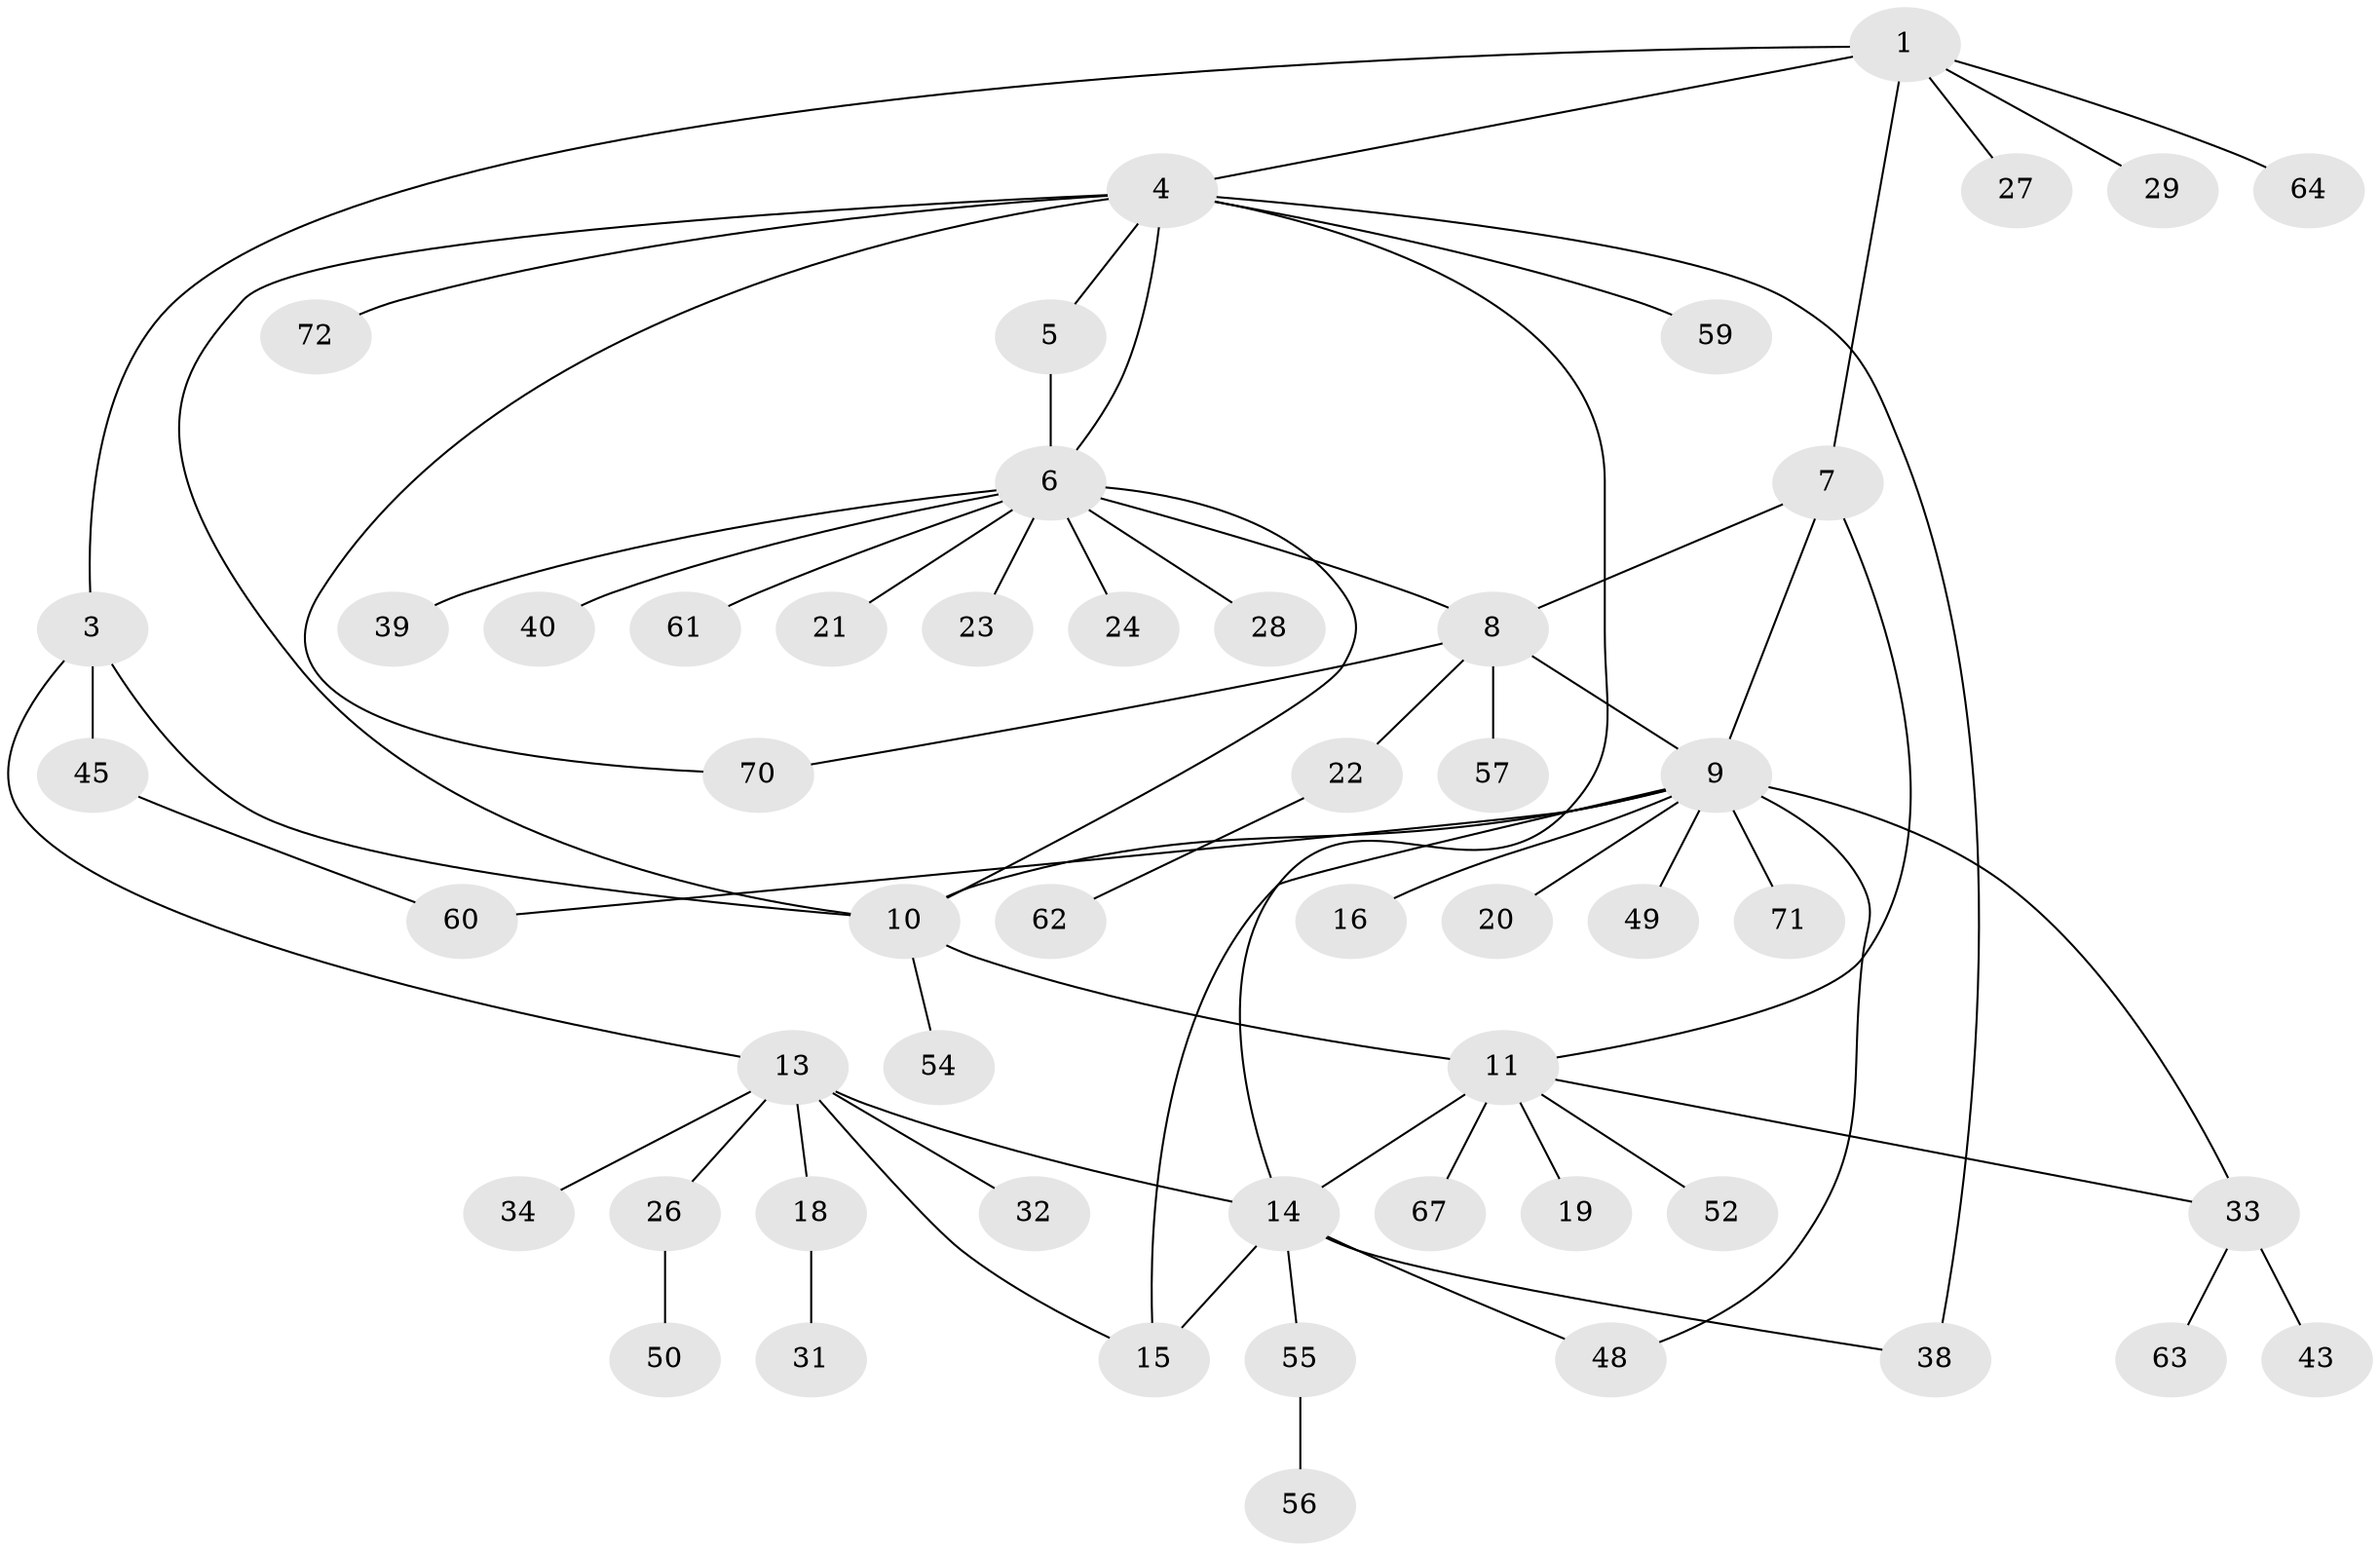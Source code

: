 // Generated by graph-tools (version 1.1) at 2025/24/03/03/25 07:24:17]
// undirected, 52 vertices, 67 edges
graph export_dot {
graph [start="1"]
  node [color=gray90,style=filled];
  1 [super="+2"];
  3 [super="+46"];
  4 [super="+36"];
  5;
  6 [super="+44"];
  7 [super="+37"];
  8 [super="+25"];
  9 [super="+69"];
  10 [super="+17"];
  11 [super="+12"];
  13 [super="+66"];
  14 [super="+35"];
  15;
  16;
  18 [super="+47"];
  19 [super="+58"];
  20;
  21;
  22 [super="+42"];
  23;
  24;
  26;
  27;
  28;
  29 [super="+30"];
  31;
  32 [super="+41"];
  33 [super="+51"];
  34 [super="+68"];
  38;
  39;
  40;
  43;
  45;
  48 [super="+53"];
  49;
  50;
  52 [super="+65"];
  54;
  55;
  56;
  57;
  59;
  60;
  61;
  62;
  63;
  64;
  67;
  70;
  71;
  72;
  1 -- 3 [weight=2];
  1 -- 64;
  1 -- 4;
  1 -- 7;
  1 -- 27;
  1 -- 29;
  3 -- 10;
  3 -- 13;
  3 -- 45;
  4 -- 5;
  4 -- 6;
  4 -- 10;
  4 -- 14;
  4 -- 38;
  4 -- 59;
  4 -- 70;
  4 -- 72;
  5 -- 6;
  6 -- 8;
  6 -- 21;
  6 -- 23;
  6 -- 24;
  6 -- 28;
  6 -- 39;
  6 -- 40;
  6 -- 61;
  6 -- 10;
  7 -- 8;
  7 -- 9;
  7 -- 11;
  8 -- 9;
  8 -- 22;
  8 -- 57;
  8 -- 70;
  9 -- 10;
  9 -- 15;
  9 -- 16;
  9 -- 20;
  9 -- 33;
  9 -- 48;
  9 -- 49;
  9 -- 60;
  9 -- 71;
  10 -- 11 [weight=2];
  10 -- 54;
  11 -- 14;
  11 -- 19;
  11 -- 33;
  11 -- 52;
  11 -- 67;
  13 -- 14;
  13 -- 15;
  13 -- 18;
  13 -- 26;
  13 -- 32;
  13 -- 34;
  14 -- 15;
  14 -- 38;
  14 -- 48;
  14 -- 55;
  18 -- 31;
  22 -- 62;
  26 -- 50;
  33 -- 43;
  33 -- 63;
  45 -- 60;
  55 -- 56;
}
